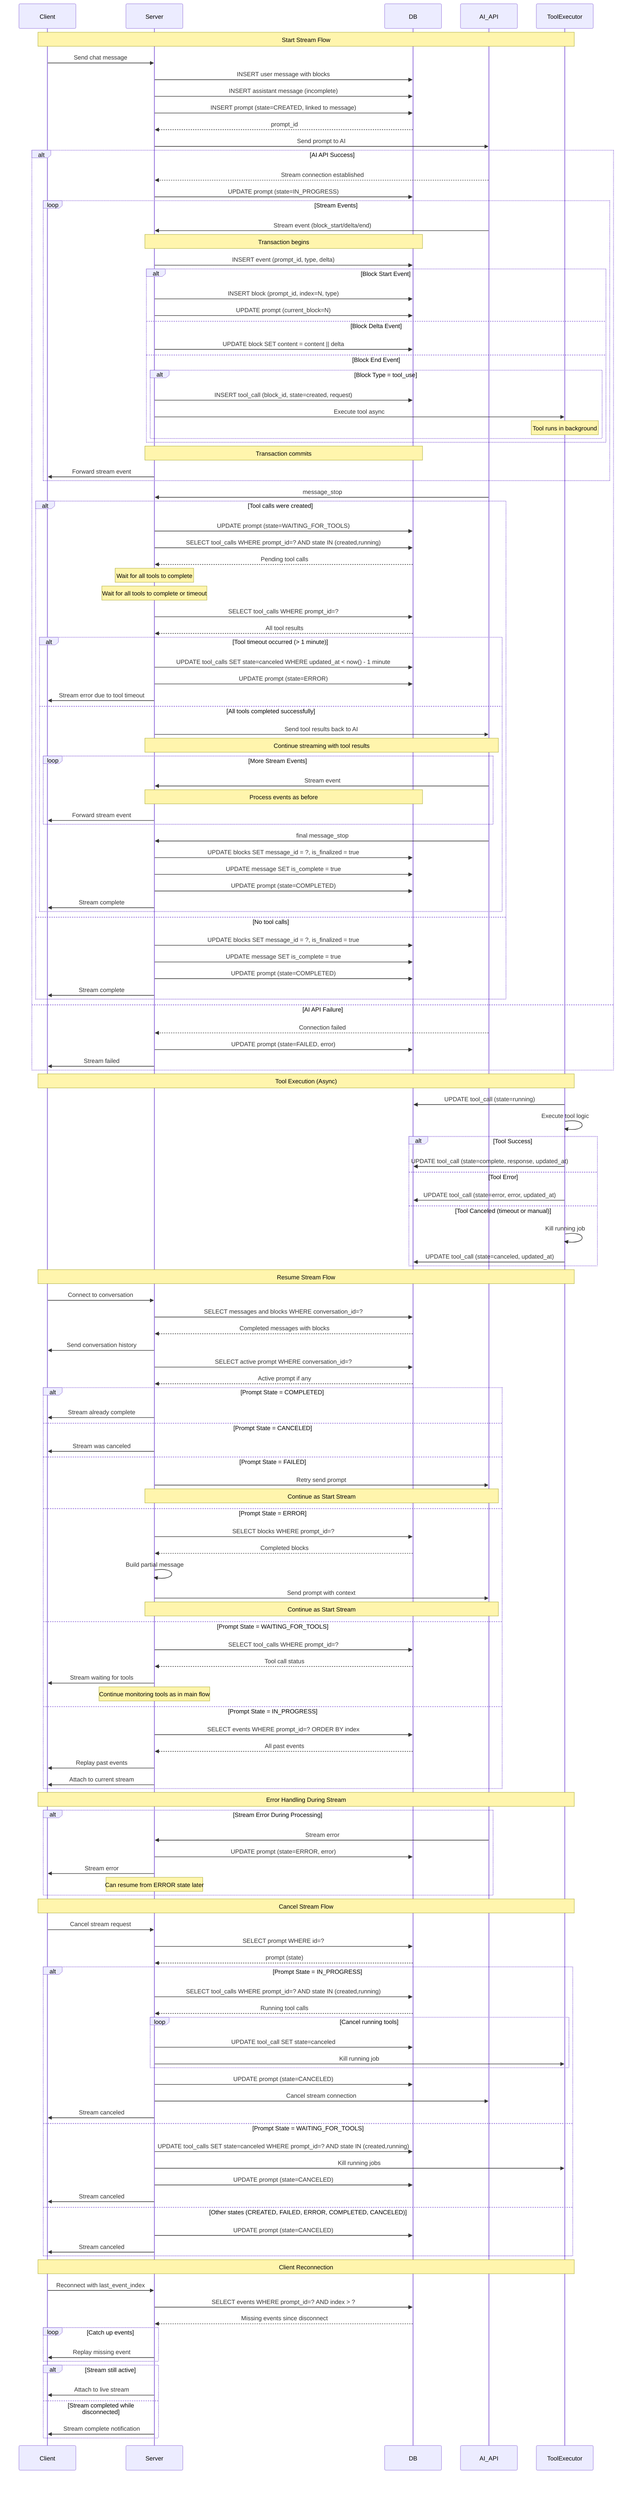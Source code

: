 sequenceDiagram
    participant Client
    participant Server
    participant DB
    participant AI_API
    participant ToolExecutor

    Note over Client,ToolExecutor: Start Stream Flow

    Client->>Server: Send chat message
    Server->>DB: INSERT user message with blocks
    Server->>DB: INSERT assistant message (incomplete)
    Server->>DB: INSERT prompt (state=CREATED, linked to message)
    DB-->>Server: prompt_id

    Server->>AI_API: Send prompt to AI
    alt AI API Success
        AI_API-->>Server: Stream connection established
        Server->>DB: UPDATE prompt (state=IN_PROGRESS)
        
        loop Stream Events
            AI_API->>Server: Stream event (block_start/delta/end)
            
            Note over Server,DB: Transaction begins
            Server->>DB: INSERT event (prompt_id, type, delta)
            
            alt Block Start Event
                Server->>DB: INSERT block (prompt_id, index=N, type)
                Server->>DB: UPDATE prompt (current_block=N)
            else Block Delta Event  
                Server->>DB: UPDATE block SET content = content || delta
            else Block End Event
                alt Block Type = tool_use
                    Server->>DB: INSERT tool_call (block_id, state=created, request)
                    Server->>ToolExecutor: Execute tool async
                    Note over ToolExecutor: Tool runs in background
                end
            end
            Note over Server,DB: Transaction commits
            
            Server->>Client: Forward stream event
        end
        
        AI_API->>Server: message_stop
        
        alt Tool calls were created
            Server->>DB: UPDATE prompt (state=WAITING_FOR_TOOLS)
            Server->>DB: SELECT tool_calls WHERE prompt_id=? AND state IN (created,running)
            DB-->>Server: Pending tool calls
            
            Note over Server: Wait for all tools to complete
            
            Note over Server: Wait for all tools to complete or timeout
            
            Server->>DB: SELECT tool_calls WHERE prompt_id=?
            DB-->>Server: All tool results
            
            alt Tool timeout occurred (> 1 minute)
                Server->>DB: UPDATE tool_calls SET state=canceled WHERE updated_at < now() - 1 minute
                Server->>DB: UPDATE prompt (state=ERROR)
                Server->>Client: Stream error due to tool timeout
            else All tools completed successfully
                Server->>AI_API: Send tool results back to AI
                Note over Server,AI_API: Continue streaming with tool results
                loop More Stream Events
                    AI_API->>Server: Stream event
                    Note over Server,DB: Process events as before
                    Server->>Client: Forward stream event
                end
                AI_API->>Server: final message_stop
                Server->>DB: UPDATE blocks SET message_id = ?, is_finalized = true
                Server->>DB: UPDATE message SET is_complete = true
                Server->>DB: UPDATE prompt (state=COMPLETED)
                Server->>Client: Stream complete
            end
        else No tool calls
            Server->>DB: UPDATE blocks SET message_id = ?, is_finalized = true  
            Server->>DB: UPDATE message SET is_complete = true
            Server->>DB: UPDATE prompt (state=COMPLETED)
            Server->>Client: Stream complete
        end
        
    else AI API Failure
        AI_API-->>Server: Connection failed
        Server->>DB: UPDATE prompt (state=FAILED, error)
        Server->>Client: Stream failed
    end

    Note over Client,ToolExecutor: Tool Execution (Async)
    
    ToolExecutor->>DB: UPDATE tool_call (state=running)
    ToolExecutor->>ToolExecutor: Execute tool logic
    
    alt Tool Success
        ToolExecutor->>DB: UPDATE tool_call (state=complete, response, updated_at)
    else Tool Error
        ToolExecutor->>DB: UPDATE tool_call (state=error, error, updated_at)
    else Tool Canceled (timeout or manual)
        ToolExecutor->>ToolExecutor: Kill running job
        ToolExecutor->>DB: UPDATE tool_call (state=canceled, updated_at)
    end

    Note over Client,ToolExecutor: Resume Stream Flow

    Client->>Server: Connect to conversation
    Server->>DB: SELECT messages and blocks WHERE conversation_id=?
    DB-->>Server: Completed messages with blocks
    Server->>Client: Send conversation history
    
    Server->>DB: SELECT active prompt WHERE conversation_id=?
    DB-->>Server: Active prompt if any
    
    alt Prompt State = COMPLETED
        Server->>Client: Stream already complete
    else Prompt State = CANCELED
        Server->>Client: Stream was canceled
    else Prompt State = FAILED
        Server->>AI_API: Retry send prompt
        Note over Server,AI_API: Continue as Start Stream
    else Prompt State = ERROR
        Server->>DB: SELECT blocks WHERE prompt_id=?
        DB-->>Server: Completed blocks
        Server->>Server: Build partial message
        Server->>AI_API: Send prompt with context
        Note over Server,AI_API: Continue as Start Stream
    else Prompt State = WAITING_FOR_TOOLS
        Server->>DB: SELECT tool_calls WHERE prompt_id=?
        DB-->>Server: Tool call status
        Server->>Client: Stream waiting for tools
        Note over Server: Continue monitoring tools as in main flow
    else Prompt State = IN_PROGRESS
        Server->>DB: SELECT events WHERE prompt_id=? ORDER BY index
        DB-->>Server: All past events
        Server->>Client: Replay past events
        Server->>Client: Attach to current stream
    end

    Note over Client,ToolExecutor: Error Handling During Stream

    alt Stream Error During Processing
        AI_API->>Server: Stream error
        Server->>DB: UPDATE prompt (state=ERROR, error)
        Server->>Client: Stream error
        Note over Server: Can resume from ERROR state later
    end

    Note over Client,ToolExecutor: Cancel Stream Flow

    Client->>Server: Cancel stream request
    Server->>DB: SELECT prompt WHERE id=?
    DB-->>Server: prompt (state)
    
    alt Prompt State = IN_PROGRESS
        Server->>DB: SELECT tool_calls WHERE prompt_id=? AND state IN (created,running)
        DB-->>Server: Running tool calls
        
        loop Cancel running tools
            Server->>DB: UPDATE tool_call SET state=canceled
            Server->>ToolExecutor: Kill running job
        end
        
        Server->>DB: UPDATE prompt (state=CANCELED)
        Server->>AI_API: Cancel stream connection
        Server->>Client: Stream canceled
        
    else Prompt State = WAITING_FOR_TOOLS
        Server->>DB: UPDATE tool_calls SET state=canceled WHERE prompt_id=? AND state IN (created,running)
        Server->>ToolExecutor: Kill running jobs
        Server->>DB: UPDATE prompt (state=CANCELED)
        Server->>Client: Stream canceled
        
    else Other states (CREATED, FAILED, ERROR, COMPLETED, CANCELED)
        Server->>DB: UPDATE prompt (state=CANCELED)
        Server->>Client: Stream canceled
    end

    Note over Client,ToolExecutor: Client Reconnection

    Client->>Server: Reconnect with last_event_index
    Server->>DB: SELECT events WHERE prompt_id=? AND index > ?
    DB-->>Server: Missing events since disconnect
    
    loop Catch up events
        Server->>Client: Replay missing event
    end
    
    alt Stream still active
        Server->>Client: Attach to live stream
    else Stream completed while disconnected
        Server->>Client: Stream complete notification
    end